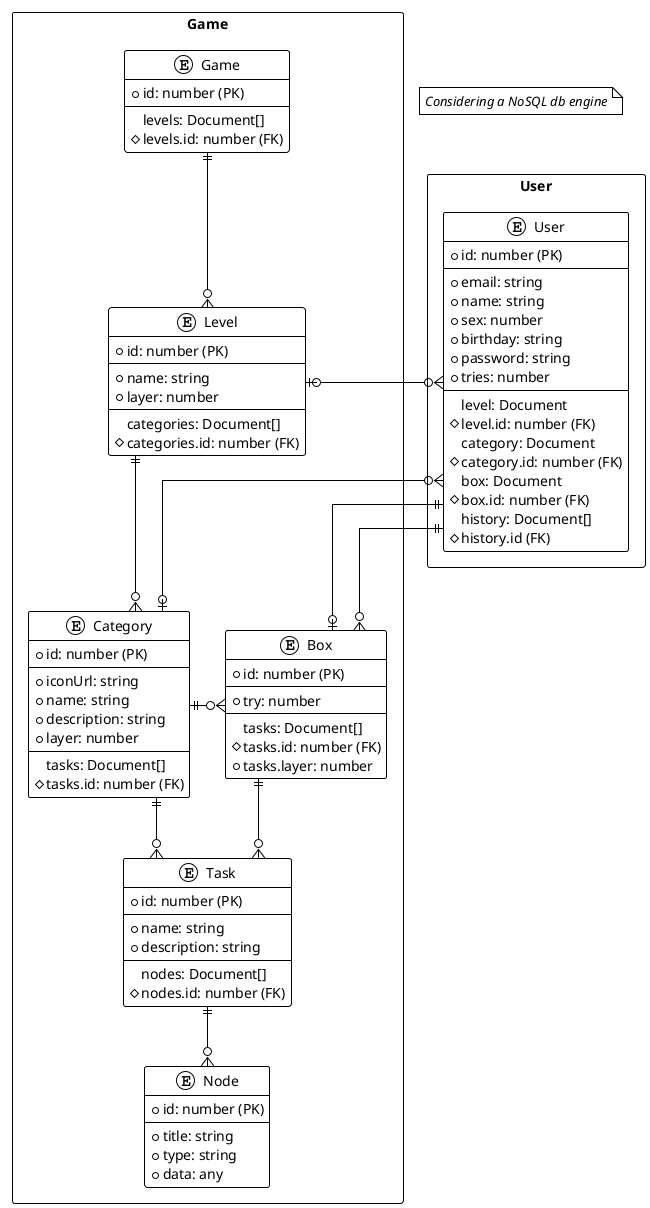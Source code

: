 @startuml
skinparam linetype ortho
!theme plain

note as EngineNote
    <i>Considering a NoSQL db engine</i>
end note

package Game <<Rectangle>> {
  entity Game {
    + id: number (PK)
    --
    levels: Document[]
    # levels.id: number (FK)
  }

  entity Level {
    + id: number (PK)
    --
    * name: string
    * layer: number
    --
    categories: Document[]
    # categories.id: number (FK)
  }

  entity Category {
    + id: number (PK)
    --
    * iconUrl: string
    * name: string
    * description: string
    * layer: number
    --
    tasks: Document[]
    # tasks.id: number (FK)
  }

  entity Task {
    + id: number (PK)
    --
    * name: string
    * description: string
    --
    nodes: Document[]
    # nodes.id: number (FK)
  }

  entity Node {
    + id: number (PK)
    --
    * title: string
    * type: string
    * data: any
  }

  entity Box {
    + id: number (PK)
    --
    * try: number
    --
    tasks: Document[]
    # tasks.id: number (FK)
    * tasks.layer: number
  }

  Game ||-d-o{ Level
  Level ||-d-o{ Category
  Category ||-d-o{ Task
  Task ||-d-o{ Node
  Box }o-r-|| Category
  Box ||-d-o{ Task
}

package User <<Rectangle>> {

  entity User {
    + id: number (PK)
    --
    * email: string
    * name: string
    * sex: number
    * birthday: string
    * password: string
    * tries: number
    --
    level: Document
    # level.id: number (FK)
    category: Document
    # category.id: number (FK)
    box: Document
    # box.id: number (FK)
    history: Document[]
    # history.id (FK)
  }

  User }o-o| Level
  User }o-o| Category
  User ||-o| Box
  User ||-o{ Box

}

@enduml

